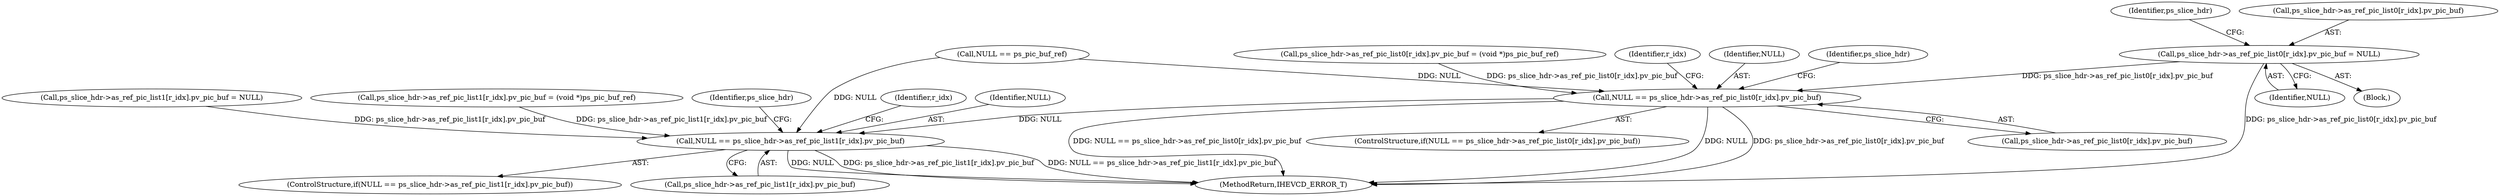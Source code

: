 digraph "0_Android_913d9e8d93d6b81bb8eac3fc2c1426651f5b259d@array" {
"1002158" [label="(Call,ps_slice_hdr->as_ref_pic_list0[r_idx].pv_pic_buf = NULL)"];
"1002286" [label="(Call,NULL == ps_slice_hdr->as_ref_pic_list0[r_idx].pv_pic_buf)"];
"1002365" [label="(Call,NULL == ps_slice_hdr->as_ref_pic_list1[r_idx].pv_pic_buf)"];
"1002362" [label="(Identifier,r_idx)"];
"1002285" [label="(ControlStructure,if(NULL == ps_slice_hdr->as_ref_pic_list0[r_idx].pv_pic_buf))"];
"1002364" [label="(ControlStructure,if(NULL == ps_slice_hdr->as_ref_pic_list1[r_idx].pv_pic_buf))"];
"1002617" [label="(MethodReturn,IHEVCD_ERROR_T)"];
"1002366" [label="(Identifier,NULL)"];
"1002176" [label="(Call,ps_slice_hdr->as_ref_pic_list1[r_idx].pv_pic_buf = NULL)"];
"1002367" [label="(Call,ps_slice_hdr->as_ref_pic_list1[r_idx].pv_pic_buf)"];
"1002365" [label="(Call,NULL == ps_slice_hdr->as_ref_pic_list1[r_idx].pv_pic_buf)"];
"1002244" [label="(Call,NULL == ps_pic_buf_ref)"];
"1002375" [label="(Call,ps_slice_hdr->as_ref_pic_list1[r_idx].pv_pic_buf = (void *)ps_pic_buf_ref)"];
"1002296" [label="(Call,ps_slice_hdr->as_ref_pic_list0[r_idx].pv_pic_buf = (void *)ps_pic_buf_ref)"];
"1002171" [label="(Identifier,ps_slice_hdr)"];
"1002166" [label="(Identifier,NULL)"];
"1002286" [label="(Call,NULL == ps_slice_hdr->as_ref_pic_list0[r_idx].pv_pic_buf)"];
"1002157" [label="(Block,)"];
"1002159" [label="(Call,ps_slice_hdr->as_ref_pic_list0[r_idx].pv_pic_buf)"];
"1002379" [label="(Identifier,ps_slice_hdr)"];
"1002158" [label="(Call,ps_slice_hdr->as_ref_pic_list0[r_idx].pv_pic_buf = NULL)"];
"1002288" [label="(Call,ps_slice_hdr->as_ref_pic_list0[r_idx].pv_pic_buf)"];
"1002283" [label="(Identifier,r_idx)"];
"1002287" [label="(Identifier,NULL)"];
"1002300" [label="(Identifier,ps_slice_hdr)"];
"1002158" -> "1002157"  [label="AST: "];
"1002158" -> "1002166"  [label="CFG: "];
"1002159" -> "1002158"  [label="AST: "];
"1002166" -> "1002158"  [label="AST: "];
"1002171" -> "1002158"  [label="CFG: "];
"1002158" -> "1002617"  [label="DDG: ps_slice_hdr->as_ref_pic_list0[r_idx].pv_pic_buf"];
"1002158" -> "1002286"  [label="DDG: ps_slice_hdr->as_ref_pic_list0[r_idx].pv_pic_buf"];
"1002286" -> "1002285"  [label="AST: "];
"1002286" -> "1002288"  [label="CFG: "];
"1002287" -> "1002286"  [label="AST: "];
"1002288" -> "1002286"  [label="AST: "];
"1002300" -> "1002286"  [label="CFG: "];
"1002283" -> "1002286"  [label="CFG: "];
"1002286" -> "1002617"  [label="DDG: NULL == ps_slice_hdr->as_ref_pic_list0[r_idx].pv_pic_buf"];
"1002286" -> "1002617"  [label="DDG: NULL"];
"1002286" -> "1002617"  [label="DDG: ps_slice_hdr->as_ref_pic_list0[r_idx].pv_pic_buf"];
"1002244" -> "1002286"  [label="DDG: NULL"];
"1002296" -> "1002286"  [label="DDG: ps_slice_hdr->as_ref_pic_list0[r_idx].pv_pic_buf"];
"1002286" -> "1002365"  [label="DDG: NULL"];
"1002365" -> "1002364"  [label="AST: "];
"1002365" -> "1002367"  [label="CFG: "];
"1002366" -> "1002365"  [label="AST: "];
"1002367" -> "1002365"  [label="AST: "];
"1002379" -> "1002365"  [label="CFG: "];
"1002362" -> "1002365"  [label="CFG: "];
"1002365" -> "1002617"  [label="DDG: NULL == ps_slice_hdr->as_ref_pic_list1[r_idx].pv_pic_buf"];
"1002365" -> "1002617"  [label="DDG: NULL"];
"1002365" -> "1002617"  [label="DDG: ps_slice_hdr->as_ref_pic_list1[r_idx].pv_pic_buf"];
"1002244" -> "1002365"  [label="DDG: NULL"];
"1002375" -> "1002365"  [label="DDG: ps_slice_hdr->as_ref_pic_list1[r_idx].pv_pic_buf"];
"1002176" -> "1002365"  [label="DDG: ps_slice_hdr->as_ref_pic_list1[r_idx].pv_pic_buf"];
}
